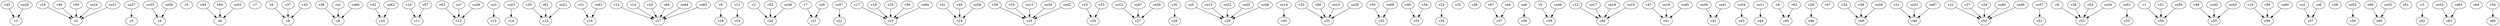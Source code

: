 strict digraph  {
c1;
c2;
c3;
c4;
c5;
c6;
c7;
c8;
c9;
c10;
c11;
c12;
c13;
c14;
c15;
c16;
c17;
c18;
c19;
c20;
c21;
c22;
c23;
c24;
c25;
c26;
c27;
c28;
c29;
c30;
c31;
c32;
c33;
c34;
c35;
c36;
c37;
c38;
c39;
c40;
c41;
c42;
c43;
c44;
c45;
c46;
c47;
c48;
c49;
c50;
c51;
c52;
c53;
c54;
c55;
c56;
c57;
c58;
c59;
c60;
c61;
c62;
c63;
c64;
c65;
v1;
v2;
v3;
v4;
v5;
v6;
v7;
v8;
v9;
v10;
v11;
v12;
v13;
v14;
v15;
v16;
v17;
v18;
v19;
v20;
v21;
v22;
v23;
v24;
v25;
v26;
v27;
v28;
v29;
v30;
v31;
v32;
v33;
v34;
v35;
v36;
v37;
v38;
v39;
v40;
v41;
v42;
v43;
v44;
v45;
v46;
v47;
v48;
v49;
v50;
v51;
v52;
v53;
v54;
v55;
v56;
v57;
v58;
v59;
v60;
v61;
v62;
v63;
v64;
v65;
v66;
v67;
co1;
co2;
co3;
co4;
co5;
co6;
co7;
co8;
co9;
co10;
co11;
co12;
co13;
co14;
co15;
co16;
co17;
co18;
co19;
co20;
co21;
co22;
co23;
co24;
co25;
co26;
co27;
co28;
co29;
co30;
co31;
co32;
co33;
co34;
co35;
co36;
co37;
co38;
co39;
co40;
co41;
co42;
co43;
co44;
co45;
co46;
co47;
co48;
co49;
co50;
co51;
co52;
co53;
co54;
co55;
co56;
co57;
co58;
co59;
co60;
co61;
co62;
co63;
co64;
co65;
co66;
co67;
co68;
v1 -> c54  [weight=1];
v2 -> c20  [weight=1];
v3 -> c62  [weight=1];
v4 -> c45  [weight=1];
v5 -> c39  [weight=1];
v6 -> c18  [weight=1];
v7 -> c21  [weight=1];
v8 -> c52  [weight=1];
v9 -> c8  [weight=1];
v10 -> c56  [weight=1];
v11 -> c19  [weight=1];
v12 -> c40  [weight=1];
v13 -> c17  [weight=1];
v14 -> c17  [weight=1];
v15 -> c26  [weight=1];
v16 -> c11  [weight=1];
v17 -> c23  [weight=1];
v18 -> c2  [weight=1];
v19 -> c23  [weight=1];
v20 -> c17  [weight=1];
v21 -> c49  [weight=1];
v22 -> c50  [weight=1];
v23 -> c34  [weight=1];
v24 -> c48  [weight=1];
v25 -> c23  [weight=1];
v26 -> c52  [weight=1];
v27 -> c50  [weight=1];
v28 -> c46  [weight=1];
v29 -> c50  [weight=1];
v30 -> c28  [weight=1];
v31 -> c16  [weight=1];
v32 -> c31  [weight=1];
v33 -> c26  [weight=1];
v34 -> c65  [weight=1];
v35 -> c15  [weight=1];
v36 -> c9  [weight=1];
v37 -> c8  [weight=1];
v38 -> c48  [weight=1];
v39 -> c25  [weight=1];
v40 -> c33  [weight=1];
v41 -> c24  [weight=1];
v42 -> c10  [weight=1];
v43 -> c8  [weight=1];
v44 -> c6  [weight=1];
v45 -> c1  [weight=1];
v46 -> c2  [weight=1];
v47 -> c41  [weight=1];
v48 -> c55  [weight=1];
v49 -> c24  [weight=1];
v50 -> c32  [weight=1];
v51 -> c54  [weight=1];
v52 -> c20  [weight=1];
v53 -> c52  [weight=1];
v54 -> c33  [weight=1];
v55 -> c25  [weight=1];
v56 -> c23  [weight=1];
v57 -> c11  [weight=1];
v58 -> c56  [weight=1];
v59 -> c2  [weight=1];
v60 -> c60  [weight=1];
v61 -> c15  [weight=1];
v62 -> c45  [weight=1];
v63 -> c12  [weight=1];
v64 -> c6  [weight=1];
v65 -> c17  [weight=1];
v66 -> c31  [weight=1];
v67 -> c37  [weight=1];
co1 -> c9  [weight=1];
co2 -> c57  [weight=1];
co3 -> c13  [weight=1];
co4 -> c37  [weight=1];
co5 -> c29  [weight=1];
co6 -> c57  [weight=1];
co7 -> c12  [weight=1];
co8 -> c38  [weight=1];
co9 -> c21  [weight=1];
co10 -> c31  [weight=1];
co11 -> c44  [weight=1];
co12 -> c27  [weight=1];
co13 -> c25  [weight=1];
co14 -> c30  [weight=1];
co15 -> c29  [weight=1];
co16 -> c41  [weight=1];
co17 -> c40  [weight=1];
co18 -> c40  [weight=1];
co19 -> c40  [weight=1];
co20 -> c1  [weight=1];
co21 -> c15  [weight=1];
co22 -> c29  [weight=1];
co23 -> c14  [weight=1];
co24 -> c2  [weight=1];
co25 -> c29  [weight=1];
co26 -> c12  [weight=1];
co27 -> c3  [weight=1];
co28 -> c48  [weight=1];
co29 -> c31  [weight=1];
co30 -> c55  [weight=1];
co31 -> c2  [weight=1];
co32 -> c49  [weight=1];
co33 -> c63  [weight=1];
co34 -> c52  [weight=1];
co35 -> c4  [weight=1];
co36 -> c20  [weight=1];
co37 -> c51  [weight=1];
co38 -> c25  [weight=1];
co39 -> c42  [weight=1];
co40 -> c50  [weight=1];
co41 -> c42  [weight=1];
co42 -> c25  [weight=1];
co43 -> c55  [weight=1];
co44 -> c17  [weight=1];
co45 -> c41  [weight=1];
co46 -> c50  [weight=1];
co47 -> c27  [weight=1];
co48 -> c29  [weight=1];
co49 -> c39  [weight=1];
co50 -> c27  [weight=1];
co51 -> c53  [weight=1];
co52 -> c59  [weight=1];
co53 -> c6  [weight=1];
co54 -> c43  [weight=1];
co55 -> c60  [weight=1];
co56 -> c4  [weight=1];
co57 -> c22  [weight=1];
co58 -> c24  [weight=1];
co59 -> c54  [weight=1];
co60 -> c56  [weight=1];
co61 -> c16  [weight=1];
co62 -> c10  [weight=1];
co63 -> c63  [weight=1];
co64 -> c23  [weight=1];
co65 -> c17  [weight=1];
co66 -> c9  [weight=1];
co67 -> c49  [weight=1];
co68 -> c32  [weight=1];
}
